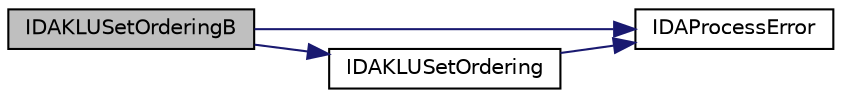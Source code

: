 digraph "IDAKLUSetOrderingB"
{
  edge [fontname="Helvetica",fontsize="10",labelfontname="Helvetica",labelfontsize="10"];
  node [fontname="Helvetica",fontsize="10",shape=record];
  rankdir="LR";
  Node28 [label="IDAKLUSetOrderingB",height=0.2,width=0.4,color="black", fillcolor="grey75", style="filled", fontcolor="black"];
  Node28 -> Node29 [color="midnightblue",fontsize="10",style="solid",fontname="Helvetica"];
  Node29 [label="IDAProcessError",height=0.2,width=0.4,color="black", fillcolor="white", style="filled",URL="$d4/d65/ida_8c.html#a8401cec99cd95b3d7264659b629c9583"];
  Node28 -> Node30 [color="midnightblue",fontsize="10",style="solid",fontname="Helvetica"];
  Node30 [label="IDAKLUSetOrdering",height=0.2,width=0.4,color="black", fillcolor="white", style="filled",URL="$d3/dca/idas__klu_8c.html#a0576377db723b360e553b4e3de6d7a34"];
  Node30 -> Node29 [color="midnightblue",fontsize="10",style="solid",fontname="Helvetica"];
}
